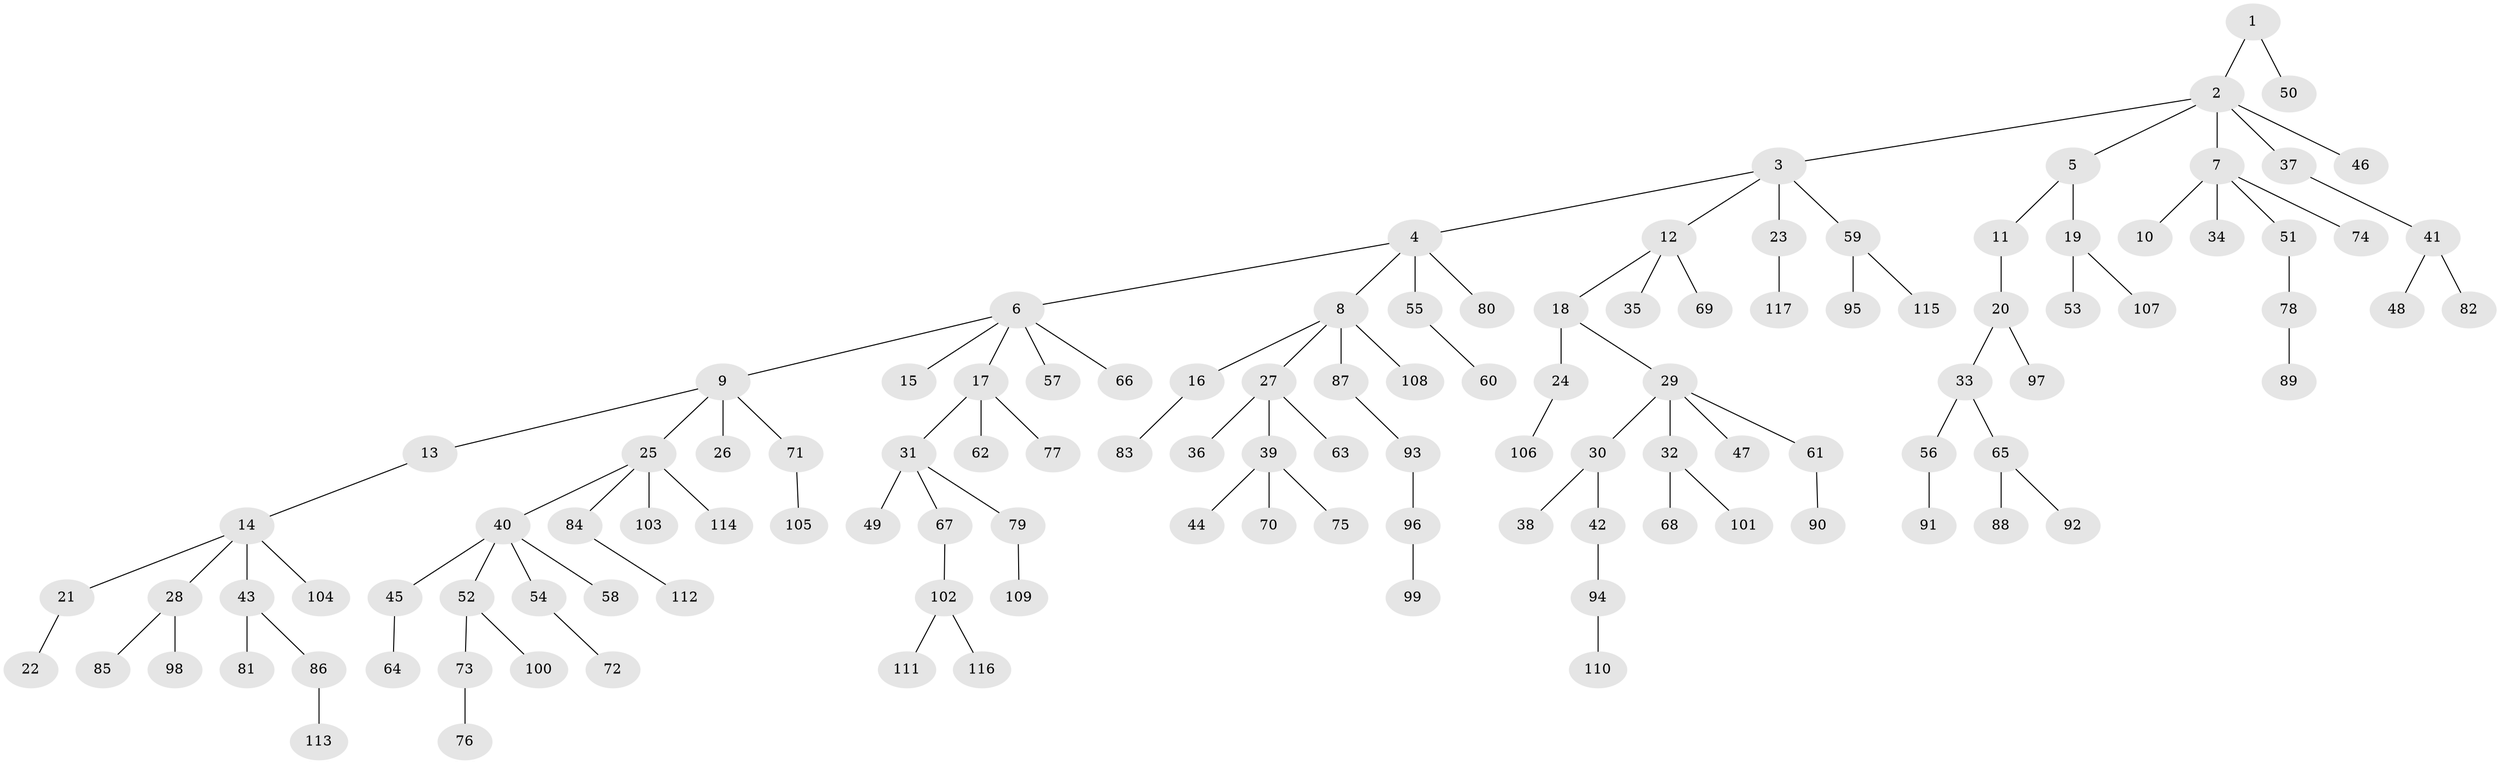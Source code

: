 // coarse degree distribution, {1: 0.8571428571428571, 2: 0.11428571428571428, 30: 0.02857142857142857}
// Generated by graph-tools (version 1.1) at 2025/57/03/04/25 21:57:10]
// undirected, 117 vertices, 116 edges
graph export_dot {
graph [start="1"]
  node [color=gray90,style=filled];
  1;
  2;
  3;
  4;
  5;
  6;
  7;
  8;
  9;
  10;
  11;
  12;
  13;
  14;
  15;
  16;
  17;
  18;
  19;
  20;
  21;
  22;
  23;
  24;
  25;
  26;
  27;
  28;
  29;
  30;
  31;
  32;
  33;
  34;
  35;
  36;
  37;
  38;
  39;
  40;
  41;
  42;
  43;
  44;
  45;
  46;
  47;
  48;
  49;
  50;
  51;
  52;
  53;
  54;
  55;
  56;
  57;
  58;
  59;
  60;
  61;
  62;
  63;
  64;
  65;
  66;
  67;
  68;
  69;
  70;
  71;
  72;
  73;
  74;
  75;
  76;
  77;
  78;
  79;
  80;
  81;
  82;
  83;
  84;
  85;
  86;
  87;
  88;
  89;
  90;
  91;
  92;
  93;
  94;
  95;
  96;
  97;
  98;
  99;
  100;
  101;
  102;
  103;
  104;
  105;
  106;
  107;
  108;
  109;
  110;
  111;
  112;
  113;
  114;
  115;
  116;
  117;
  1 -- 2;
  1 -- 50;
  2 -- 3;
  2 -- 5;
  2 -- 7;
  2 -- 37;
  2 -- 46;
  3 -- 4;
  3 -- 12;
  3 -- 23;
  3 -- 59;
  4 -- 6;
  4 -- 8;
  4 -- 55;
  4 -- 80;
  5 -- 11;
  5 -- 19;
  6 -- 9;
  6 -- 15;
  6 -- 17;
  6 -- 57;
  6 -- 66;
  7 -- 10;
  7 -- 34;
  7 -- 51;
  7 -- 74;
  8 -- 16;
  8 -- 27;
  8 -- 87;
  8 -- 108;
  9 -- 13;
  9 -- 25;
  9 -- 26;
  9 -- 71;
  11 -- 20;
  12 -- 18;
  12 -- 35;
  12 -- 69;
  13 -- 14;
  14 -- 21;
  14 -- 28;
  14 -- 43;
  14 -- 104;
  16 -- 83;
  17 -- 31;
  17 -- 62;
  17 -- 77;
  18 -- 24;
  18 -- 29;
  19 -- 53;
  19 -- 107;
  20 -- 33;
  20 -- 97;
  21 -- 22;
  23 -- 117;
  24 -- 106;
  25 -- 40;
  25 -- 84;
  25 -- 103;
  25 -- 114;
  27 -- 36;
  27 -- 39;
  27 -- 63;
  28 -- 85;
  28 -- 98;
  29 -- 30;
  29 -- 32;
  29 -- 47;
  29 -- 61;
  30 -- 38;
  30 -- 42;
  31 -- 49;
  31 -- 67;
  31 -- 79;
  32 -- 68;
  32 -- 101;
  33 -- 56;
  33 -- 65;
  37 -- 41;
  39 -- 44;
  39 -- 70;
  39 -- 75;
  40 -- 45;
  40 -- 52;
  40 -- 54;
  40 -- 58;
  41 -- 48;
  41 -- 82;
  42 -- 94;
  43 -- 81;
  43 -- 86;
  45 -- 64;
  51 -- 78;
  52 -- 73;
  52 -- 100;
  54 -- 72;
  55 -- 60;
  56 -- 91;
  59 -- 95;
  59 -- 115;
  61 -- 90;
  65 -- 88;
  65 -- 92;
  67 -- 102;
  71 -- 105;
  73 -- 76;
  78 -- 89;
  79 -- 109;
  84 -- 112;
  86 -- 113;
  87 -- 93;
  93 -- 96;
  94 -- 110;
  96 -- 99;
  102 -- 111;
  102 -- 116;
}
